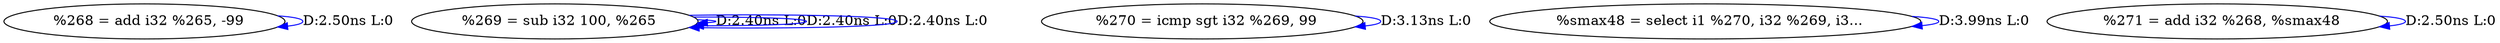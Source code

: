 digraph {
Node0x286f9b0[label="  %268 = add i32 %265, -99"];
Node0x286f9b0 -> Node0x286f9b0[label="D:2.50ns L:0",color=blue];
Node0x286fa90[label="  %269 = sub i32 100, %265"];
Node0x286fa90 -> Node0x286fa90[label="D:2.40ns L:0",color=blue];
Node0x286fa90 -> Node0x286fa90[label="D:2.40ns L:0",color=blue];
Node0x286fa90 -> Node0x286fa90[label="D:2.40ns L:0",color=blue];
Node0x286fb70[label="  %270 = icmp sgt i32 %269, 99"];
Node0x286fb70 -> Node0x286fb70[label="D:3.13ns L:0",color=blue];
Node0x286fc50[label="  %smax48 = select i1 %270, i32 %269, i3..."];
Node0x286fc50 -> Node0x286fc50[label="D:3.99ns L:0",color=blue];
Node0x286fd30[label="  %271 = add i32 %268, %smax48"];
Node0x286fd30 -> Node0x286fd30[label="D:2.50ns L:0",color=blue];
}
